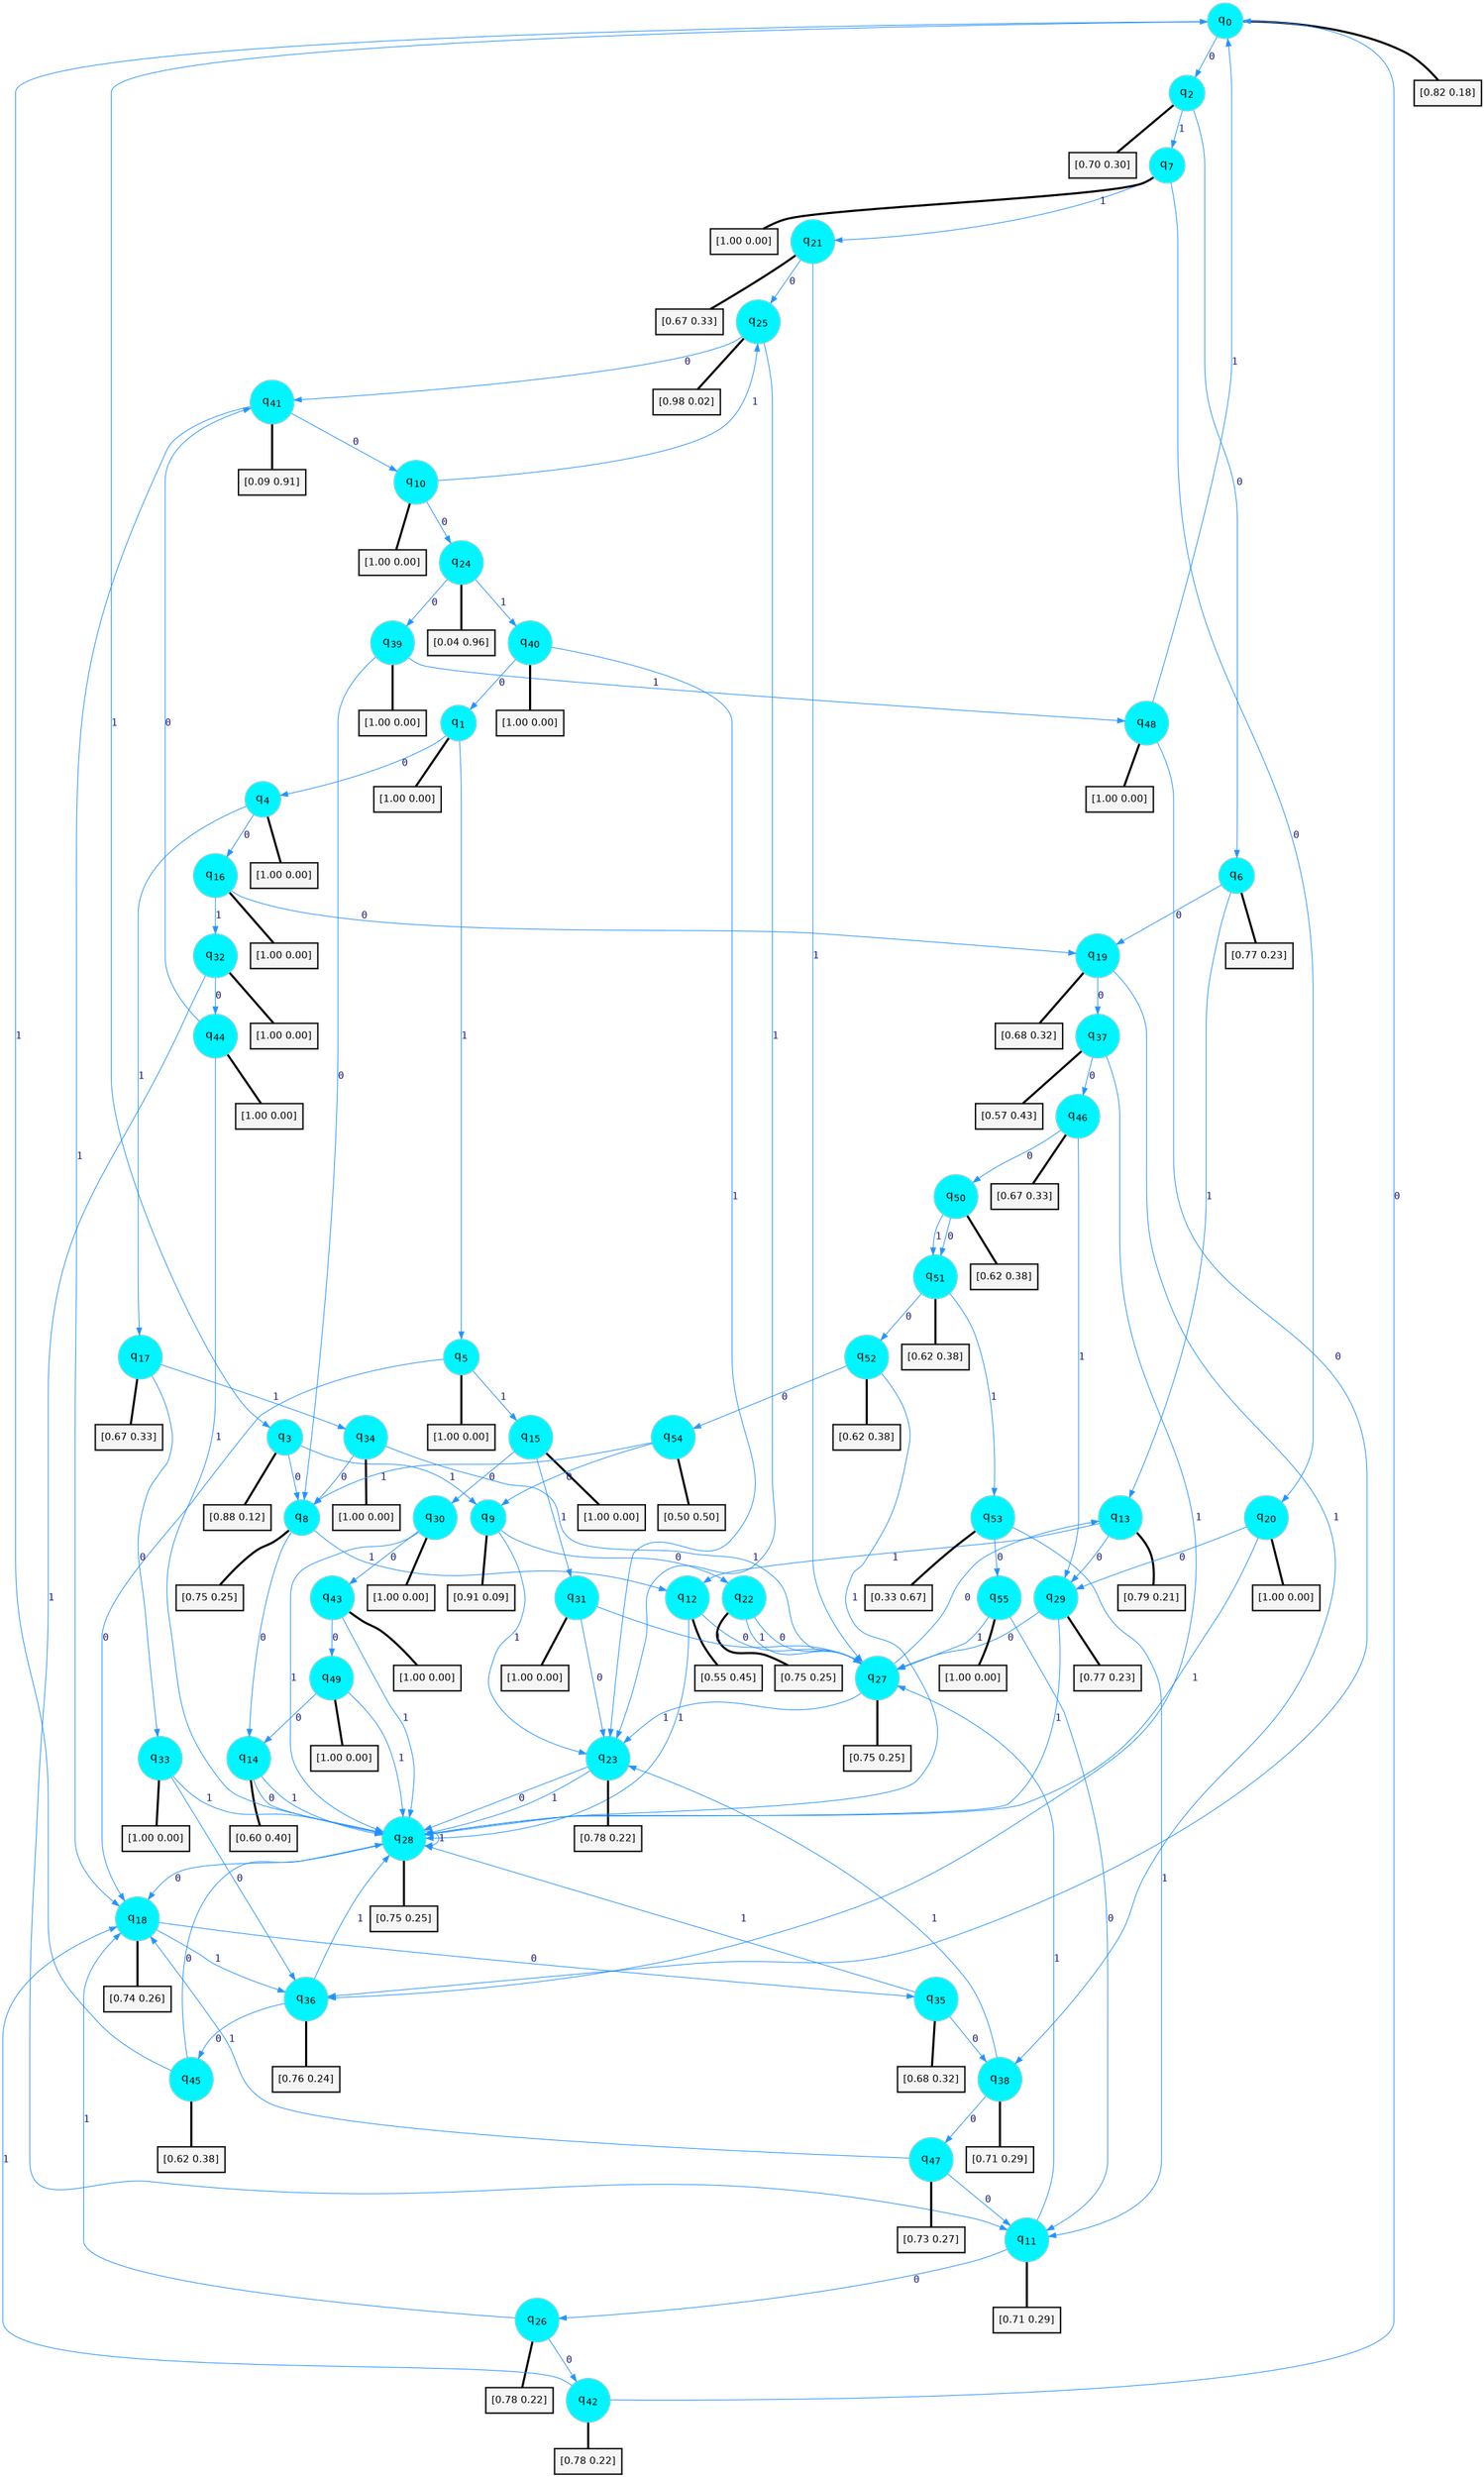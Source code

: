 digraph G {
graph [
bgcolor=transparent, dpi=300, rankdir=TD, size="40,25"];
node [
color=gray, fillcolor=turquoise1, fontcolor=black, fontname=Helvetica, fontsize=16, fontweight=bold, shape=circle, style=filled];
edge [
arrowsize=1, color=dodgerblue1, fontcolor=midnightblue, fontname=courier, fontweight=bold, penwidth=1, style=solid, weight=20];
0[label=<q<SUB>0</SUB>>];
1[label=<q<SUB>1</SUB>>];
2[label=<q<SUB>2</SUB>>];
3[label=<q<SUB>3</SUB>>];
4[label=<q<SUB>4</SUB>>];
5[label=<q<SUB>5</SUB>>];
6[label=<q<SUB>6</SUB>>];
7[label=<q<SUB>7</SUB>>];
8[label=<q<SUB>8</SUB>>];
9[label=<q<SUB>9</SUB>>];
10[label=<q<SUB>10</SUB>>];
11[label=<q<SUB>11</SUB>>];
12[label=<q<SUB>12</SUB>>];
13[label=<q<SUB>13</SUB>>];
14[label=<q<SUB>14</SUB>>];
15[label=<q<SUB>15</SUB>>];
16[label=<q<SUB>16</SUB>>];
17[label=<q<SUB>17</SUB>>];
18[label=<q<SUB>18</SUB>>];
19[label=<q<SUB>19</SUB>>];
20[label=<q<SUB>20</SUB>>];
21[label=<q<SUB>21</SUB>>];
22[label=<q<SUB>22</SUB>>];
23[label=<q<SUB>23</SUB>>];
24[label=<q<SUB>24</SUB>>];
25[label=<q<SUB>25</SUB>>];
26[label=<q<SUB>26</SUB>>];
27[label=<q<SUB>27</SUB>>];
28[label=<q<SUB>28</SUB>>];
29[label=<q<SUB>29</SUB>>];
30[label=<q<SUB>30</SUB>>];
31[label=<q<SUB>31</SUB>>];
32[label=<q<SUB>32</SUB>>];
33[label=<q<SUB>33</SUB>>];
34[label=<q<SUB>34</SUB>>];
35[label=<q<SUB>35</SUB>>];
36[label=<q<SUB>36</SUB>>];
37[label=<q<SUB>37</SUB>>];
38[label=<q<SUB>38</SUB>>];
39[label=<q<SUB>39</SUB>>];
40[label=<q<SUB>40</SUB>>];
41[label=<q<SUB>41</SUB>>];
42[label=<q<SUB>42</SUB>>];
43[label=<q<SUB>43</SUB>>];
44[label=<q<SUB>44</SUB>>];
45[label=<q<SUB>45</SUB>>];
46[label=<q<SUB>46</SUB>>];
47[label=<q<SUB>47</SUB>>];
48[label=<q<SUB>48</SUB>>];
49[label=<q<SUB>49</SUB>>];
50[label=<q<SUB>50</SUB>>];
51[label=<q<SUB>51</SUB>>];
52[label=<q<SUB>52</SUB>>];
53[label=<q<SUB>53</SUB>>];
54[label=<q<SUB>54</SUB>>];
55[label=<q<SUB>55</SUB>>];
56[label="[0.82 0.18]", shape=box,fontcolor=black, fontname=Helvetica, fontsize=14, penwidth=2, fillcolor=whitesmoke,color=black];
57[label="[1.00 0.00]", shape=box,fontcolor=black, fontname=Helvetica, fontsize=14, penwidth=2, fillcolor=whitesmoke,color=black];
58[label="[0.70 0.30]", shape=box,fontcolor=black, fontname=Helvetica, fontsize=14, penwidth=2, fillcolor=whitesmoke,color=black];
59[label="[0.88 0.12]", shape=box,fontcolor=black, fontname=Helvetica, fontsize=14, penwidth=2, fillcolor=whitesmoke,color=black];
60[label="[1.00 0.00]", shape=box,fontcolor=black, fontname=Helvetica, fontsize=14, penwidth=2, fillcolor=whitesmoke,color=black];
61[label="[1.00 0.00]", shape=box,fontcolor=black, fontname=Helvetica, fontsize=14, penwidth=2, fillcolor=whitesmoke,color=black];
62[label="[0.77 0.23]", shape=box,fontcolor=black, fontname=Helvetica, fontsize=14, penwidth=2, fillcolor=whitesmoke,color=black];
63[label="[1.00 0.00]", shape=box,fontcolor=black, fontname=Helvetica, fontsize=14, penwidth=2, fillcolor=whitesmoke,color=black];
64[label="[0.75 0.25]", shape=box,fontcolor=black, fontname=Helvetica, fontsize=14, penwidth=2, fillcolor=whitesmoke,color=black];
65[label="[0.91 0.09]", shape=box,fontcolor=black, fontname=Helvetica, fontsize=14, penwidth=2, fillcolor=whitesmoke,color=black];
66[label="[1.00 0.00]", shape=box,fontcolor=black, fontname=Helvetica, fontsize=14, penwidth=2, fillcolor=whitesmoke,color=black];
67[label="[0.71 0.29]", shape=box,fontcolor=black, fontname=Helvetica, fontsize=14, penwidth=2, fillcolor=whitesmoke,color=black];
68[label="[0.55 0.45]", shape=box,fontcolor=black, fontname=Helvetica, fontsize=14, penwidth=2, fillcolor=whitesmoke,color=black];
69[label="[0.79 0.21]", shape=box,fontcolor=black, fontname=Helvetica, fontsize=14, penwidth=2, fillcolor=whitesmoke,color=black];
70[label="[0.60 0.40]", shape=box,fontcolor=black, fontname=Helvetica, fontsize=14, penwidth=2, fillcolor=whitesmoke,color=black];
71[label="[1.00 0.00]", shape=box,fontcolor=black, fontname=Helvetica, fontsize=14, penwidth=2, fillcolor=whitesmoke,color=black];
72[label="[1.00 0.00]", shape=box,fontcolor=black, fontname=Helvetica, fontsize=14, penwidth=2, fillcolor=whitesmoke,color=black];
73[label="[0.67 0.33]", shape=box,fontcolor=black, fontname=Helvetica, fontsize=14, penwidth=2, fillcolor=whitesmoke,color=black];
74[label="[0.74 0.26]", shape=box,fontcolor=black, fontname=Helvetica, fontsize=14, penwidth=2, fillcolor=whitesmoke,color=black];
75[label="[0.68 0.32]", shape=box,fontcolor=black, fontname=Helvetica, fontsize=14, penwidth=2, fillcolor=whitesmoke,color=black];
76[label="[1.00 0.00]", shape=box,fontcolor=black, fontname=Helvetica, fontsize=14, penwidth=2, fillcolor=whitesmoke,color=black];
77[label="[0.67 0.33]", shape=box,fontcolor=black, fontname=Helvetica, fontsize=14, penwidth=2, fillcolor=whitesmoke,color=black];
78[label="[0.75 0.25]", shape=box,fontcolor=black, fontname=Helvetica, fontsize=14, penwidth=2, fillcolor=whitesmoke,color=black];
79[label="[0.78 0.22]", shape=box,fontcolor=black, fontname=Helvetica, fontsize=14, penwidth=2, fillcolor=whitesmoke,color=black];
80[label="[0.04 0.96]", shape=box,fontcolor=black, fontname=Helvetica, fontsize=14, penwidth=2, fillcolor=whitesmoke,color=black];
81[label="[0.98 0.02]", shape=box,fontcolor=black, fontname=Helvetica, fontsize=14, penwidth=2, fillcolor=whitesmoke,color=black];
82[label="[0.78 0.22]", shape=box,fontcolor=black, fontname=Helvetica, fontsize=14, penwidth=2, fillcolor=whitesmoke,color=black];
83[label="[0.75 0.25]", shape=box,fontcolor=black, fontname=Helvetica, fontsize=14, penwidth=2, fillcolor=whitesmoke,color=black];
84[label="[0.75 0.25]", shape=box,fontcolor=black, fontname=Helvetica, fontsize=14, penwidth=2, fillcolor=whitesmoke,color=black];
85[label="[0.77 0.23]", shape=box,fontcolor=black, fontname=Helvetica, fontsize=14, penwidth=2, fillcolor=whitesmoke,color=black];
86[label="[1.00 0.00]", shape=box,fontcolor=black, fontname=Helvetica, fontsize=14, penwidth=2, fillcolor=whitesmoke,color=black];
87[label="[1.00 0.00]", shape=box,fontcolor=black, fontname=Helvetica, fontsize=14, penwidth=2, fillcolor=whitesmoke,color=black];
88[label="[1.00 0.00]", shape=box,fontcolor=black, fontname=Helvetica, fontsize=14, penwidth=2, fillcolor=whitesmoke,color=black];
89[label="[1.00 0.00]", shape=box,fontcolor=black, fontname=Helvetica, fontsize=14, penwidth=2, fillcolor=whitesmoke,color=black];
90[label="[1.00 0.00]", shape=box,fontcolor=black, fontname=Helvetica, fontsize=14, penwidth=2, fillcolor=whitesmoke,color=black];
91[label="[0.68 0.32]", shape=box,fontcolor=black, fontname=Helvetica, fontsize=14, penwidth=2, fillcolor=whitesmoke,color=black];
92[label="[0.76 0.24]", shape=box,fontcolor=black, fontname=Helvetica, fontsize=14, penwidth=2, fillcolor=whitesmoke,color=black];
93[label="[0.57 0.43]", shape=box,fontcolor=black, fontname=Helvetica, fontsize=14, penwidth=2, fillcolor=whitesmoke,color=black];
94[label="[0.71 0.29]", shape=box,fontcolor=black, fontname=Helvetica, fontsize=14, penwidth=2, fillcolor=whitesmoke,color=black];
95[label="[1.00 0.00]", shape=box,fontcolor=black, fontname=Helvetica, fontsize=14, penwidth=2, fillcolor=whitesmoke,color=black];
96[label="[1.00 0.00]", shape=box,fontcolor=black, fontname=Helvetica, fontsize=14, penwidth=2, fillcolor=whitesmoke,color=black];
97[label="[0.09 0.91]", shape=box,fontcolor=black, fontname=Helvetica, fontsize=14, penwidth=2, fillcolor=whitesmoke,color=black];
98[label="[0.78 0.22]", shape=box,fontcolor=black, fontname=Helvetica, fontsize=14, penwidth=2, fillcolor=whitesmoke,color=black];
99[label="[1.00 0.00]", shape=box,fontcolor=black, fontname=Helvetica, fontsize=14, penwidth=2, fillcolor=whitesmoke,color=black];
100[label="[1.00 0.00]", shape=box,fontcolor=black, fontname=Helvetica, fontsize=14, penwidth=2, fillcolor=whitesmoke,color=black];
101[label="[0.62 0.38]", shape=box,fontcolor=black, fontname=Helvetica, fontsize=14, penwidth=2, fillcolor=whitesmoke,color=black];
102[label="[0.67 0.33]", shape=box,fontcolor=black, fontname=Helvetica, fontsize=14, penwidth=2, fillcolor=whitesmoke,color=black];
103[label="[0.73 0.27]", shape=box,fontcolor=black, fontname=Helvetica, fontsize=14, penwidth=2, fillcolor=whitesmoke,color=black];
104[label="[1.00 0.00]", shape=box,fontcolor=black, fontname=Helvetica, fontsize=14, penwidth=2, fillcolor=whitesmoke,color=black];
105[label="[1.00 0.00]", shape=box,fontcolor=black, fontname=Helvetica, fontsize=14, penwidth=2, fillcolor=whitesmoke,color=black];
106[label="[0.62 0.38]", shape=box,fontcolor=black, fontname=Helvetica, fontsize=14, penwidth=2, fillcolor=whitesmoke,color=black];
107[label="[0.62 0.38]", shape=box,fontcolor=black, fontname=Helvetica, fontsize=14, penwidth=2, fillcolor=whitesmoke,color=black];
108[label="[0.62 0.38]", shape=box,fontcolor=black, fontname=Helvetica, fontsize=14, penwidth=2, fillcolor=whitesmoke,color=black];
109[label="[0.33 0.67]", shape=box,fontcolor=black, fontname=Helvetica, fontsize=14, penwidth=2, fillcolor=whitesmoke,color=black];
110[label="[0.50 0.50]", shape=box,fontcolor=black, fontname=Helvetica, fontsize=14, penwidth=2, fillcolor=whitesmoke,color=black];
111[label="[1.00 0.00]", shape=box,fontcolor=black, fontname=Helvetica, fontsize=14, penwidth=2, fillcolor=whitesmoke,color=black];
0->2 [label=0];
0->3 [label=1];
0->56 [arrowhead=none, penwidth=3,color=black];
1->4 [label=0];
1->5 [label=1];
1->57 [arrowhead=none, penwidth=3,color=black];
2->6 [label=0];
2->7 [label=1];
2->58 [arrowhead=none, penwidth=3,color=black];
3->8 [label=0];
3->9 [label=1];
3->59 [arrowhead=none, penwidth=3,color=black];
4->16 [label=0];
4->17 [label=1];
4->60 [arrowhead=none, penwidth=3,color=black];
5->18 [label=0];
5->15 [label=1];
5->61 [arrowhead=none, penwidth=3,color=black];
6->19 [label=0];
6->13 [label=1];
6->62 [arrowhead=none, penwidth=3,color=black];
7->20 [label=0];
7->21 [label=1];
7->63 [arrowhead=none, penwidth=3,color=black];
8->14 [label=0];
8->12 [label=1];
8->64 [arrowhead=none, penwidth=3,color=black];
9->22 [label=0];
9->23 [label=1];
9->65 [arrowhead=none, penwidth=3,color=black];
10->24 [label=0];
10->25 [label=1];
10->66 [arrowhead=none, penwidth=3,color=black];
11->26 [label=0];
11->27 [label=1];
11->67 [arrowhead=none, penwidth=3,color=black];
12->27 [label=0];
12->28 [label=1];
12->68 [arrowhead=none, penwidth=3,color=black];
13->29 [label=0];
13->12 [label=1];
13->69 [arrowhead=none, penwidth=3,color=black];
14->28 [label=0];
14->28 [label=1];
14->70 [arrowhead=none, penwidth=3,color=black];
15->30 [label=0];
15->31 [label=1];
15->71 [arrowhead=none, penwidth=3,color=black];
16->19 [label=0];
16->32 [label=1];
16->72 [arrowhead=none, penwidth=3,color=black];
17->33 [label=0];
17->34 [label=1];
17->73 [arrowhead=none, penwidth=3,color=black];
18->35 [label=0];
18->36 [label=1];
18->74 [arrowhead=none, penwidth=3,color=black];
19->37 [label=0];
19->38 [label=1];
19->75 [arrowhead=none, penwidth=3,color=black];
20->29 [label=0];
20->28 [label=1];
20->76 [arrowhead=none, penwidth=3,color=black];
21->25 [label=0];
21->27 [label=1];
21->77 [arrowhead=none, penwidth=3,color=black];
22->27 [label=0];
22->27 [label=1];
22->78 [arrowhead=none, penwidth=3,color=black];
23->28 [label=0];
23->28 [label=1];
23->79 [arrowhead=none, penwidth=3,color=black];
24->39 [label=0];
24->40 [label=1];
24->80 [arrowhead=none, penwidth=3,color=black];
25->41 [label=0];
25->23 [label=1];
25->81 [arrowhead=none, penwidth=3,color=black];
26->42 [label=0];
26->18 [label=1];
26->82 [arrowhead=none, penwidth=3,color=black];
27->13 [label=0];
27->23 [label=1];
27->83 [arrowhead=none, penwidth=3,color=black];
28->18 [label=0];
28->28 [label=1];
28->84 [arrowhead=none, penwidth=3,color=black];
29->27 [label=0];
29->28 [label=1];
29->85 [arrowhead=none, penwidth=3,color=black];
30->43 [label=0];
30->28 [label=1];
30->86 [arrowhead=none, penwidth=3,color=black];
31->23 [label=0];
31->27 [label=1];
31->87 [arrowhead=none, penwidth=3,color=black];
32->44 [label=0];
32->11 [label=1];
32->88 [arrowhead=none, penwidth=3,color=black];
33->36 [label=0];
33->28 [label=1];
33->89 [arrowhead=none, penwidth=3,color=black];
34->8 [label=0];
34->27 [label=1];
34->90 [arrowhead=none, penwidth=3,color=black];
35->38 [label=0];
35->28 [label=1];
35->91 [arrowhead=none, penwidth=3,color=black];
36->45 [label=0];
36->28 [label=1];
36->92 [arrowhead=none, penwidth=3,color=black];
37->46 [label=0];
37->36 [label=1];
37->93 [arrowhead=none, penwidth=3,color=black];
38->47 [label=0];
38->23 [label=1];
38->94 [arrowhead=none, penwidth=3,color=black];
39->8 [label=0];
39->48 [label=1];
39->95 [arrowhead=none, penwidth=3,color=black];
40->1 [label=0];
40->23 [label=1];
40->96 [arrowhead=none, penwidth=3,color=black];
41->10 [label=0];
41->18 [label=1];
41->97 [arrowhead=none, penwidth=3,color=black];
42->0 [label=0];
42->18 [label=1];
42->98 [arrowhead=none, penwidth=3,color=black];
43->49 [label=0];
43->28 [label=1];
43->99 [arrowhead=none, penwidth=3,color=black];
44->41 [label=0];
44->28 [label=1];
44->100 [arrowhead=none, penwidth=3,color=black];
45->28 [label=0];
45->0 [label=1];
45->101 [arrowhead=none, penwidth=3,color=black];
46->50 [label=0];
46->29 [label=1];
46->102 [arrowhead=none, penwidth=3,color=black];
47->11 [label=0];
47->18 [label=1];
47->103 [arrowhead=none, penwidth=3,color=black];
48->36 [label=0];
48->0 [label=1];
48->104 [arrowhead=none, penwidth=3,color=black];
49->14 [label=0];
49->28 [label=1];
49->105 [arrowhead=none, penwidth=3,color=black];
50->51 [label=0];
50->51 [label=1];
50->106 [arrowhead=none, penwidth=3,color=black];
51->52 [label=0];
51->53 [label=1];
51->107 [arrowhead=none, penwidth=3,color=black];
52->54 [label=0];
52->28 [label=1];
52->108 [arrowhead=none, penwidth=3,color=black];
53->55 [label=0];
53->11 [label=1];
53->109 [arrowhead=none, penwidth=3,color=black];
54->9 [label=0];
54->8 [label=1];
54->110 [arrowhead=none, penwidth=3,color=black];
55->11 [label=0];
55->27 [label=1];
55->111 [arrowhead=none, penwidth=3,color=black];
}
